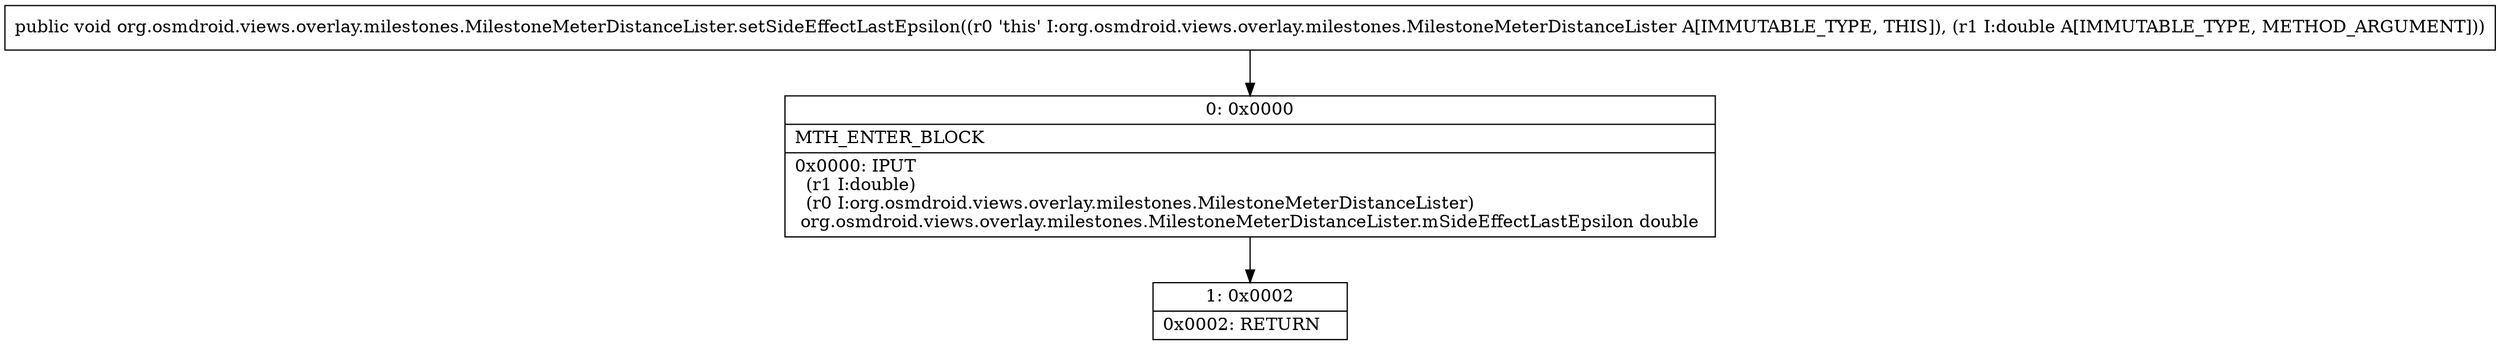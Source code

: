 digraph "CFG fororg.osmdroid.views.overlay.milestones.MilestoneMeterDistanceLister.setSideEffectLastEpsilon(D)V" {
Node_0 [shape=record,label="{0\:\ 0x0000|MTH_ENTER_BLOCK\l|0x0000: IPUT  \l  (r1 I:double)\l  (r0 I:org.osmdroid.views.overlay.milestones.MilestoneMeterDistanceLister)\l org.osmdroid.views.overlay.milestones.MilestoneMeterDistanceLister.mSideEffectLastEpsilon double \l}"];
Node_1 [shape=record,label="{1\:\ 0x0002|0x0002: RETURN   \l}"];
MethodNode[shape=record,label="{public void org.osmdroid.views.overlay.milestones.MilestoneMeterDistanceLister.setSideEffectLastEpsilon((r0 'this' I:org.osmdroid.views.overlay.milestones.MilestoneMeterDistanceLister A[IMMUTABLE_TYPE, THIS]), (r1 I:double A[IMMUTABLE_TYPE, METHOD_ARGUMENT])) }"];
MethodNode -> Node_0;
Node_0 -> Node_1;
}


